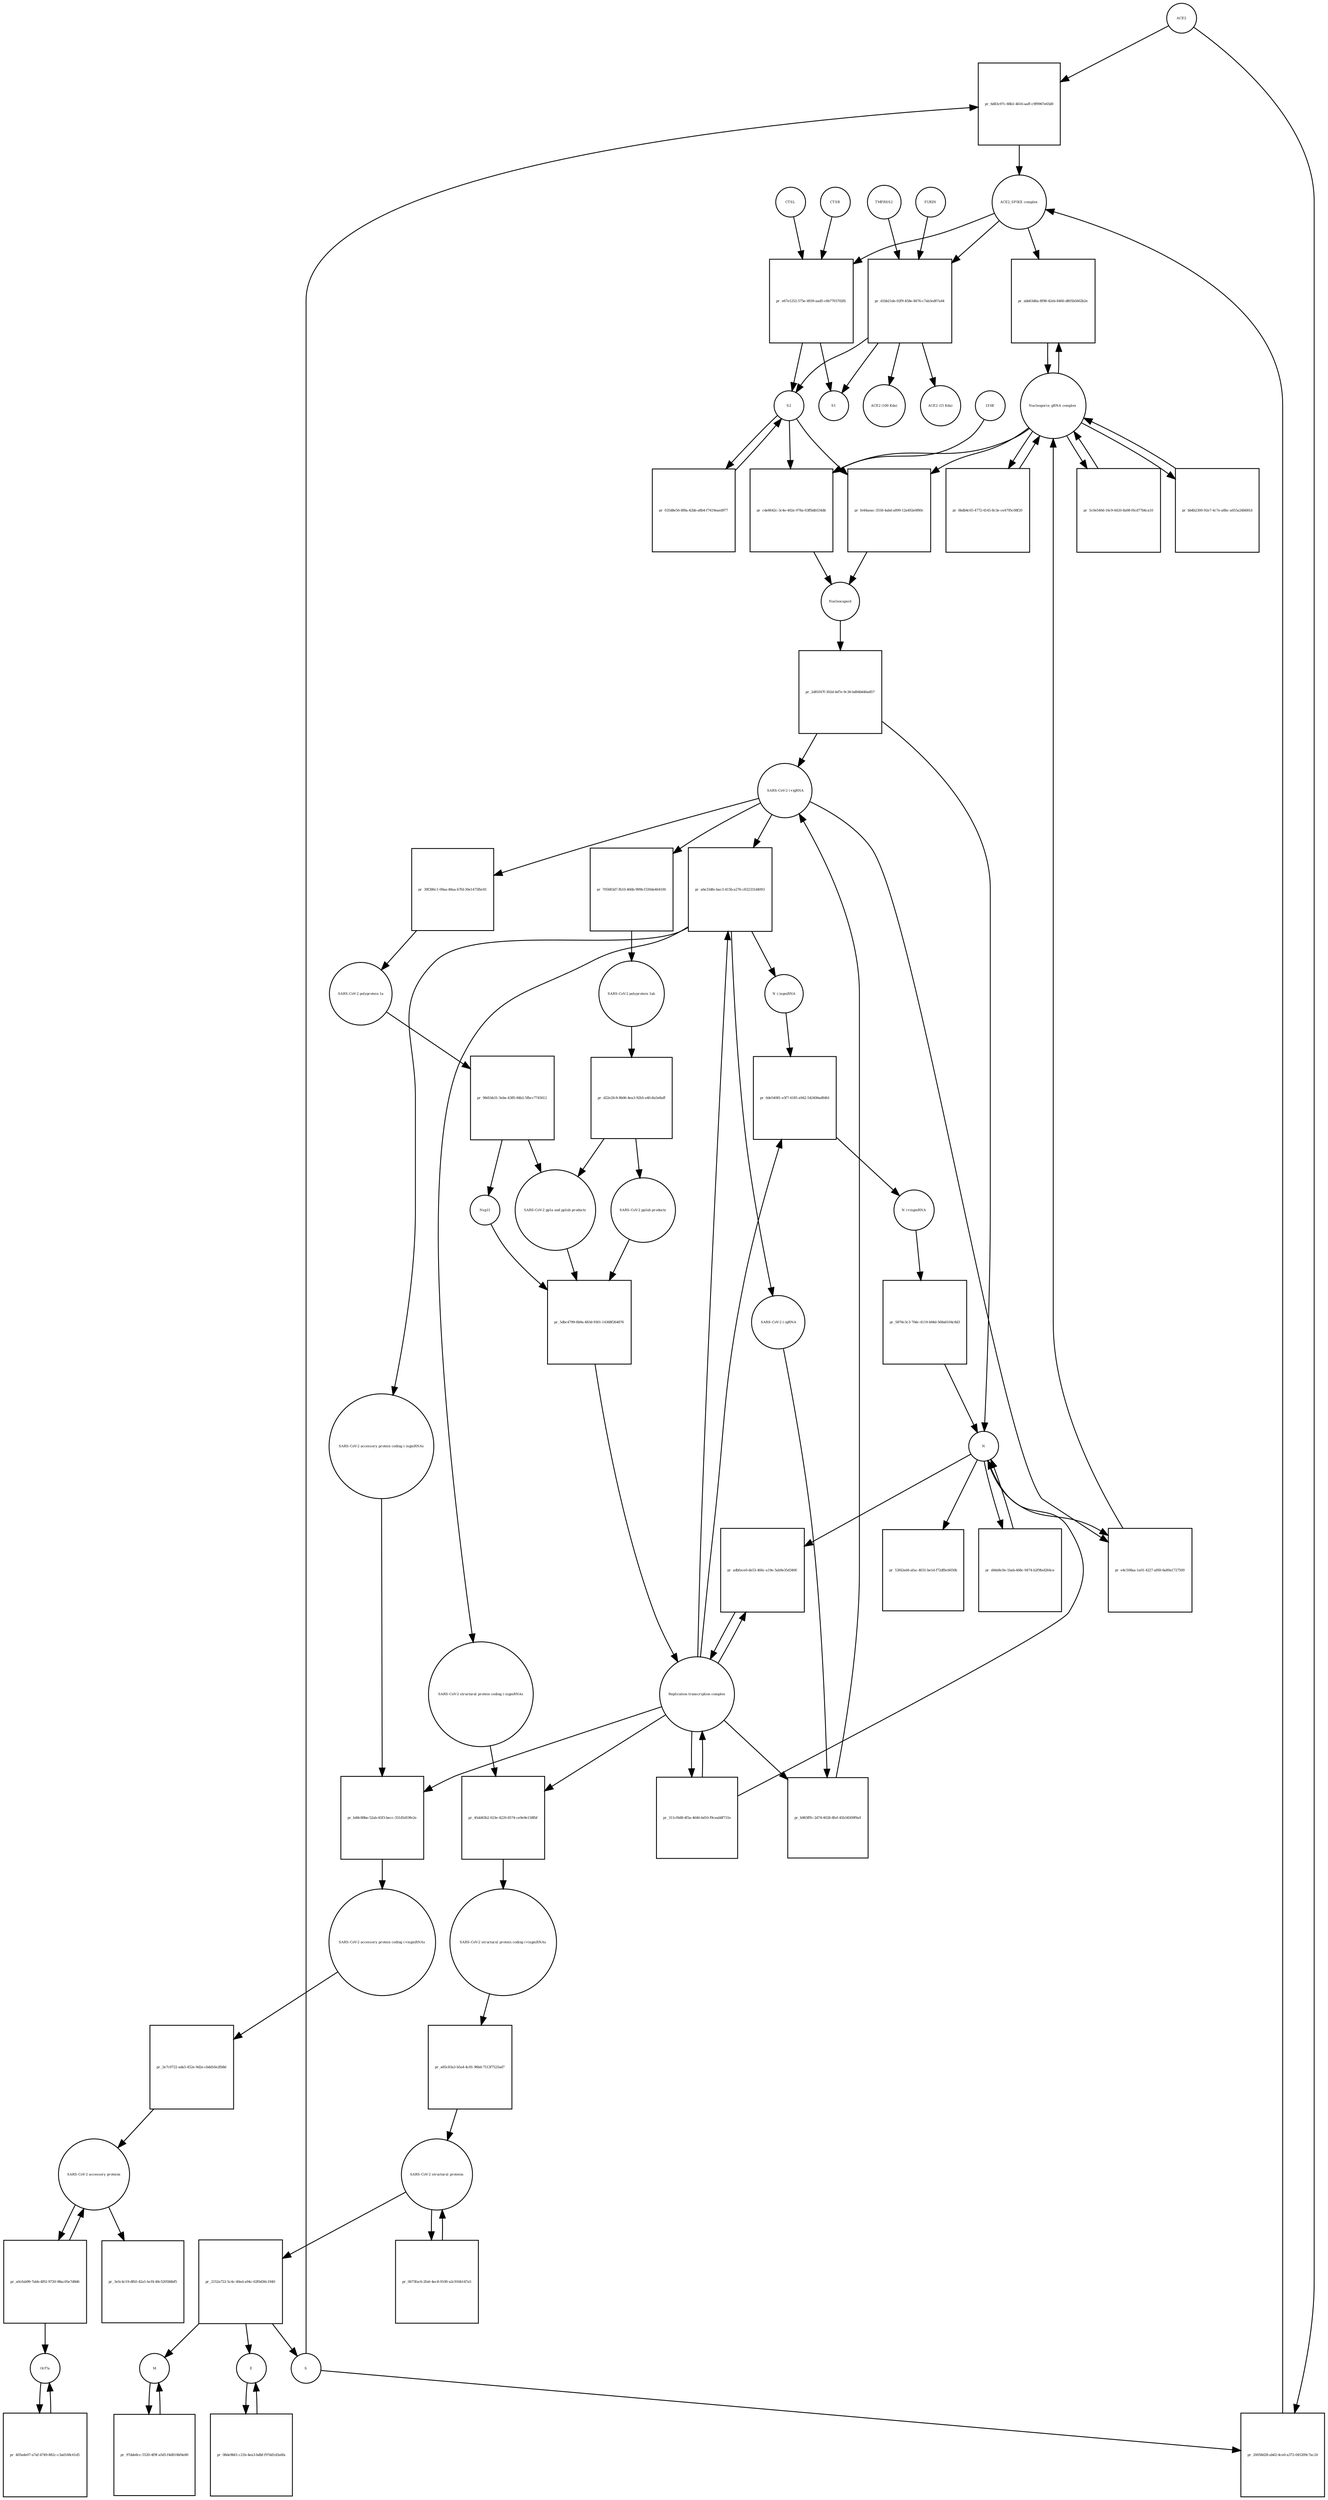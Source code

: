 strict digraph  {
ACE2 [annotation="", bipartite=0, cls=macromolecule, fontsize=4, label=ACE2, shape=circle];
"pr_6d83c97c-88b1-4616-aaff-c9f9967e65d0" [annotation="", bipartite=1, cls=process, fontsize=4, label="pr_6d83c97c-88b1-4616-aaff-c9f9967e65d0", shape=square];
"ACE2_SPIKE complex" [annotation="", bipartite=0, cls=complex, fontsize=4, label="ACE2_SPIKE complex", shape=circle];
S [annotation="", bipartite=0, cls="macromolecule multimer", fontsize=4, label=S, shape=circle];
"Nucleoporin_gRNA complex " [annotation="", bipartite=0, cls=complex, fontsize=4, label="Nucleoporin_gRNA complex ", shape=circle];
"pr_abb63d6a-8f98-42eb-8460-d805b5662b2e" [annotation="", bipartite=1, cls=process, fontsize=4, label="pr_abb63d6a-8f98-42eb-8460-d805b5662b2e", shape=square];
"pr_e67e1252-575e-4939-aad5-c6b7703702fb" [annotation="", bipartite=1, cls=process, fontsize=4, label="pr_e67e1252-575e-4939-aad5-c6b7703702fb", shape=square];
S2 [annotation="", bipartite=0, cls=macromolecule, fontsize=4, label=S2, shape=circle];
CTSB [annotation="", bipartite=0, cls=macromolecule, fontsize=4, label=CTSB, shape=circle];
CTSL [annotation="", bipartite=0, cls=macromolecule, fontsize=4, label=CTSL, shape=circle];
S1 [annotation="", bipartite=0, cls=macromolecule, fontsize=4, label=S1, shape=circle];
"pr_20058d28-ab62-4ce0-a372-045209c7ac24" [annotation="", bipartite=1, cls=process, fontsize=4, label="pr_20058d28-ab62-4ce0-a372-045209c7ac24", shape=square];
"pr_cde8642c-3c4e-402e-978a-63ffbdb534db" [annotation="", bipartite=1, cls=process, fontsize=4, label="pr_cde8642c-3c4e-402e-978a-63ffbdb534db", shape=square];
Nucleocapsid [annotation="", bipartite=0, cls=complex, fontsize=4, label=Nucleocapsid, shape=circle];
LY6E [annotation="", bipartite=0, cls=macromolecule, fontsize=4, label=LY6E, shape=circle];
"pr_fe44aeac-3558-4abd-a899-12a492e0f80c" [annotation="", bipartite=1, cls=process, fontsize=4, label="pr_fe44aeac-3558-4abd-a899-12a492e0f80c", shape=square];
"pr_2d81f47f-302d-4d7e-9c36-bd94b646a857" [annotation="", bipartite=1, cls=process, fontsize=4, label="pr_2d81f47f-302d-4d7e-9c36-bd94b646a857", shape=square];
" SARS-CoV-2 (+)gRNA" [annotation="", bipartite=0, cls="nucleic acid feature", fontsize=4, label=" SARS-CoV-2 (+)gRNA", shape=circle];
N [annotation="", bipartite=0, cls="macromolecule multimer", fontsize=4, label=N, shape=circle];
"SARS-CoV-2 polyprotein 1ab" [annotation="", bipartite=0, cls=macromolecule, fontsize=4, label="SARS-CoV-2 polyprotein 1ab", shape=circle];
"pr_d22e2fc8-8b06-4ea3-92b5-e4fc8a5e8aff" [annotation="", bipartite=1, cls=process, fontsize=4, label="pr_d22e2fc8-8b06-4ea3-92b5-e4fc8a5e8aff", shape=square];
"SARS-CoV-2 pp1ab products" [annotation="", bipartite=0, cls=complex, fontsize=4, label="SARS-CoV-2 pp1ab products", shape=circle];
"SARS-CoV-2 pp1a and pp1ab products" [annotation="", bipartite=0, cls=complex, fontsize=4, label="SARS-CoV-2 pp1a and pp1ab products", shape=circle];
"SARS-CoV-2 polyprotein 1a" [annotation="", bipartite=0, cls=macromolecule, fontsize=4, label="SARS-CoV-2 polyprotein 1a", shape=circle];
"pr_98d1bb31-5ebe-4385-84b2-5fbcc7745612" [annotation="", bipartite=1, cls=process, fontsize=4, label="pr_98d1bb31-5ebe-4385-84b2-5fbcc7745612", shape=square];
Nsp11 [annotation="", bipartite=0, cls=macromolecule, fontsize=4, label=Nsp11, shape=circle];
"pr_5c0e540d-16c9-4420-8a98-f6cd77b4ca10" [annotation="", bipartite=1, cls=process, fontsize=4, label="pr_5c0e540d-16c9-4420-8a98-f6cd77b4ca10", shape=square];
"pr_bb4b2300-92e7-4c7e-a8bc-a655a24b681d" [annotation="", bipartite=1, cls=process, fontsize=4, label="pr_bb4b2300-92e7-4c7e-a8bc-a655a24b681d", shape=square];
"SARS-CoV-2 structural proteins" [annotation="", bipartite=0, cls=complex, fontsize=4, label="SARS-CoV-2 structural proteins", shape=circle];
"pr_2152a722-5c4c-40ed-a94c-62f0d36c1940" [annotation="", bipartite=1, cls=process, fontsize=4, label="pr_2152a722-5c4c-40ed-a94c-62f0d36c1940", shape=square];
M [annotation="", bipartite=0, cls=macromolecule, fontsize=4, label=M, shape=circle];
E [annotation="", bipartite=0, cls=macromolecule, fontsize=4, label=E, shape=circle];
"Replication transcription complex" [annotation="", bipartite=0, cls=complex, fontsize=4, label="Replication transcription complex", shape=circle];
"pr_adbfece0-de53-466c-a19e-5ab9e35d3406" [annotation="", bipartite=1, cls=process, fontsize=4, label="pr_adbfece0-de53-466c-a19e-5ab9e35d3406", shape=square];
"pr_53f42ed4-afac-4031-be1d-f72dfbc6650b" [annotation="", bipartite=1, cls=process, fontsize=4, label="pr_53f42ed4-afac-4031-be1d-f72dfbc6650b", shape=square];
"SARS-CoV-2 accessory proteins" [annotation="", bipartite=0, cls=complex, fontsize=4, label="SARS-CoV-2 accessory proteins", shape=circle];
"pr_3e5c4c19-dfb5-42a1-bcf4-48c520584bf5" [annotation="", bipartite=1, cls=process, fontsize=4, label="pr_3e5c4c19-dfb5-42a1-bcf4-48c520584bf5", shape=square];
"pr_0673fac6-2fa6-4ec8-9100-a2c916b147a5" [annotation="", bipartite=1, cls=process, fontsize=4, label="pr_0673fac6-2fa6-4ec8-9100-a2c916b147a5", shape=square];
"pr_311cf6d8-4f5a-4646-bd10-f9ceab8f731e" [annotation="", bipartite=1, cls=process, fontsize=4, label="pr_311cf6d8-4f5a-4646-bd10-f9ceab8f731e", shape=square];
"pr_d44d4c0e-1bab-468c-9474-b2f9fed264ce" [annotation="", bipartite=1, cls=process, fontsize=4, label="pr_d44d4c0e-1bab-468c-9474-b2f9fed264ce", shape=square];
"pr_5dbc4799-6b9a-483d-9301-14368f264876" [annotation="", bipartite=1, cls=process, fontsize=4, label="pr_5dbc4799-6b9a-483d-9301-14368f264876", shape=square];
"SARS-CoV-2 accessory protein coding (-)sgmRNAs" [annotation="", bipartite=0, cls=complex, fontsize=4, label="SARS-CoV-2 accessory protein coding (-)sgmRNAs", shape=circle];
"pr_b48c88be-52ab-45f3-becc-351d5d19fe2e" [annotation="", bipartite=1, cls=process, fontsize=4, label="pr_b48c88be-52ab-45f3-becc-351d5d19fe2e", shape=square];
"SARS-CoV-2 accessory protein coding (+)sgmRNAs" [annotation="", bipartite=0, cls=complex, fontsize=4, label="SARS-CoV-2 accessory protein coding (+)sgmRNAs", shape=circle];
"SARS-CoV-2 structural protein coding (-)sgmRNAs" [annotation="", bipartite=0, cls=complex, fontsize=4, label="SARS-CoV-2 structural protein coding (-)sgmRNAs", shape=circle];
"pr_45dd43b2-023e-4220-8574-ce9e9e158fbf" [annotation="", bipartite=1, cls=process, fontsize=4, label="pr_45dd43b2-023e-4220-8574-ce9e9e158fbf", shape=square];
"SARS-CoV-2 structural protein coding (+)sgmRNAs" [annotation="", bipartite=0, cls=complex, fontsize=4, label="SARS-CoV-2 structural protein coding (+)sgmRNAs", shape=circle];
"N (-)sgmRNA" [annotation="", bipartite=0, cls="nucleic acid feature", fontsize=4, label="N (-)sgmRNA", shape=circle];
"pr_0de54081-e3f7-4185-a942-542406ad84fd" [annotation="", bipartite=1, cls=process, fontsize=4, label="pr_0de54081-e3f7-4185-a942-542406ad84fd", shape=square];
"N (+)sgmRNA" [annotation="", bipartite=0, cls="nucleic acid feature", fontsize=4, label="N (+)sgmRNA", shape=circle];
"pr_5876c3c3-70dc-4119-b94d-568a6104c8d3" [annotation="", bipartite=1, cls=process, fontsize=4, label="pr_5876c3c3-70dc-4119-b94d-568a6104c8d3", shape=square];
"pr_a6e33dfe-bac3-415b-a276-c832331d4093" [annotation="", bipartite=1, cls=process, fontsize=4, label="pr_a6e33dfe-bac3-415b-a276-c832331d4093", shape=square];
" SARS-CoV-2 (-)gRNA" [annotation="", bipartite=0, cls="nucleic acid feature", fontsize=4, label=" SARS-CoV-2 (-)gRNA", shape=circle];
"pr_39f286c1-09aa-48aa-b7fd-30e1475fbc81" [annotation="", bipartite=1, cls=process, fontsize=4, label="pr_39f286c1-09aa-48aa-b7fd-30e1475fbc81", shape=square];
"pr_705683d7-fb10-466b-999b-f330de464100" [annotation="", bipartite=1, cls=process, fontsize=4, label="pr_705683d7-fb10-466b-999b-f330de464100", shape=square];
"pr_2e7c9722-ada5-452e-9d2e-cbdd16e2fb8d" [annotation="", bipartite=1, cls=process, fontsize=4, label="pr_2e7c9722-ada5-452e-9d2e-cbdd16e2fb8d", shape=square];
"pr_a85c83a3-b5a4-4c81-96bd-7513f7525ad7" [annotation="", bipartite=1, cls=process, fontsize=4, label="pr_a85c83a3-b5a4-4c81-96bd-7513f7525ad7", shape=square];
"pr_b983fffc-2d74-4028-8fef-45b34509f9a9" [annotation="", bipartite=1, cls=process, fontsize=4, label="pr_b983fffc-2d74-4028-8fef-45b34509f9a9", shape=square];
"pr_e4c508aa-1a01-4227-af69-6a89a1727509" [annotation="", bipartite=1, cls=process, fontsize=4, label="pr_e4c508aa-1a01-4227-af69-6a89a1727509", shape=square];
"pr_6bdb4c65-4772-4145-8c3e-ce4795c08f20" [annotation="", bipartite=1, cls=process, fontsize=4, label="pr_6bdb4c65-4772-4145-8c3e-ce4795c08f20", shape=square];
"pr_a0cfab99-7abb-4f02-9720-98ac05e7d8d6" [annotation="", bipartite=1, cls=process, fontsize=4, label="pr_a0cfab99-7abb-4f02-9720-98ac05e7d8d6", shape=square];
Orf7a [annotation="", bipartite=0, cls=macromolecule, fontsize=4, label=Orf7a, shape=circle];
"pr_d1bb21de-02f9-458e-8476-c7ab3ed07a44" [annotation="", bipartite=1, cls=process, fontsize=4, label="pr_d1bb21de-02f9-458e-8476-c7ab3ed07a44", shape=square];
FURIN [annotation="", bipartite=0, cls=macromolecule, fontsize=4, label=FURIN, shape=circle];
TMPRSS2 [annotation="", bipartite=0, cls=macromolecule, fontsize=4, label=TMPRSS2, shape=circle];
"ACE2 (100 Kda)" [annotation="", bipartite=0, cls=macromolecule, fontsize=4, label="ACE2 (100 Kda)", shape=circle];
"ACE2 (15 Kda)" [annotation="", bipartite=0, cls=macromolecule, fontsize=4, label="ACE2 (15 Kda)", shape=circle];
"pr_035d8e56-8f8a-42bb-a8b4-f7419eaed977" [annotation="", bipartite=1, cls=process, fontsize=4, label="pr_035d8e56-8f8a-42bb-a8b4-f7419eaed977", shape=square];
"pr_08de9b61-c21b-4ea3-bdbf-f97dd1d3a6fa" [annotation="", bipartite=1, cls=process, fontsize=4, label="pr_08de9b61-c21b-4ea3-bdbf-f97dd1d3a6fa", shape=square];
"pr_97dde8cc-5520-4f9f-a5d5-f4d810bf4e80" [annotation="", bipartite=1, cls=process, fontsize=4, label="pr_97dde8cc-5520-4f9f-a5d5-f4d810bf4e80", shape=square];
"pr_405ede07-a7af-4749-882c-c3ad168c61d5" [annotation="", bipartite=1, cls=process, fontsize=4, label="pr_405ede07-a7af-4749-882c-c3ad168c61d5", shape=square];
ACE2 -> "pr_6d83c97c-88b1-4616-aaff-c9f9967e65d0"  [annotation="", interaction_type=consumption];
ACE2 -> "pr_20058d28-ab62-4ce0-a372-045209c7ac24"  [annotation="", interaction_type=consumption];
"pr_6d83c97c-88b1-4616-aaff-c9f9967e65d0" -> "ACE2_SPIKE complex"  [annotation="", interaction_type=production];
"ACE2_SPIKE complex" -> "pr_abb63d6a-8f98-42eb-8460-d805b5662b2e"  [annotation="urn_miriam_pubmed_32142651|urn_miriam_pubmed_32094589", interaction_type=stimulation];
"ACE2_SPIKE complex" -> "pr_e67e1252-575e-4939-aad5-c6b7703702fb"  [annotation="", interaction_type=consumption];
"ACE2_SPIKE complex" -> "pr_d1bb21de-02f9-458e-8476-c7ab3ed07a44"  [annotation="", interaction_type=consumption];
S -> "pr_6d83c97c-88b1-4616-aaff-c9f9967e65d0"  [annotation="", interaction_type=consumption];
S -> "pr_20058d28-ab62-4ce0-a372-045209c7ac24"  [annotation="", interaction_type=consumption];
"Nucleoporin_gRNA complex " -> "pr_abb63d6a-8f98-42eb-8460-d805b5662b2e"  [annotation="", interaction_type=consumption];
"Nucleoporin_gRNA complex " -> "pr_cde8642c-3c4e-402e-978a-63ffbdb534db"  [annotation="", interaction_type=consumption];
"Nucleoporin_gRNA complex " -> "pr_fe44aeac-3558-4abd-a899-12a492e0f80c"  [annotation="", interaction_type=consumption];
"Nucleoporin_gRNA complex " -> "pr_5c0e540d-16c9-4420-8a98-f6cd77b4ca10"  [annotation="", interaction_type=consumption];
"Nucleoporin_gRNA complex " -> "pr_bb4b2300-92e7-4c7e-a8bc-a655a24b681d"  [annotation="", interaction_type=consumption];
"Nucleoporin_gRNA complex " -> "pr_6bdb4c65-4772-4145-8c3e-ce4795c08f20"  [annotation="", interaction_type=consumption];
"pr_abb63d6a-8f98-42eb-8460-d805b5662b2e" -> "Nucleoporin_gRNA complex "  [annotation="", interaction_type=production];
"pr_e67e1252-575e-4939-aad5-c6b7703702fb" -> S2  [annotation="", interaction_type=production];
"pr_e67e1252-575e-4939-aad5-c6b7703702fb" -> S1  [annotation="", interaction_type=production];
S2 -> "pr_cde8642c-3c4e-402e-978a-63ffbdb534db"  [annotation="urn_miriam_doi_10.1101%2F2020.03.05.979260|urn_miriam_doi_10.1101%2F2020.04.02.021469", interaction_type=stimulation];
S2 -> "pr_fe44aeac-3558-4abd-a899-12a492e0f80c"  [annotation="", interaction_type=stimulation];
S2 -> "pr_035d8e56-8f8a-42bb-a8b4-f7419eaed977"  [annotation="", interaction_type=consumption];
CTSB -> "pr_e67e1252-575e-4939-aad5-c6b7703702fb"  [annotation=urn_miriam_pubmed_32142651, interaction_type=catalysis];
CTSL -> "pr_e67e1252-575e-4939-aad5-c6b7703702fb"  [annotation=urn_miriam_pubmed_32142651, interaction_type=catalysis];
"pr_20058d28-ab62-4ce0-a372-045209c7ac24" -> "ACE2_SPIKE complex"  [annotation="", interaction_type=production];
"pr_cde8642c-3c4e-402e-978a-63ffbdb534db" -> Nucleocapsid  [annotation="", interaction_type=production];
Nucleocapsid -> "pr_2d81f47f-302d-4d7e-9c36-bd94b646a857"  [annotation="", interaction_type=consumption];
LY6E -> "pr_cde8642c-3c4e-402e-978a-63ffbdb534db"  [annotation="urn_miriam_doi_10.1101%2F2020.03.05.979260|urn_miriam_doi_10.1101%2F2020.04.02.021469", interaction_type=inhibition];
"pr_fe44aeac-3558-4abd-a899-12a492e0f80c" -> Nucleocapsid  [annotation="", interaction_type=production];
"pr_2d81f47f-302d-4d7e-9c36-bd94b646a857" -> " SARS-CoV-2 (+)gRNA"  [annotation="", interaction_type=production];
"pr_2d81f47f-302d-4d7e-9c36-bd94b646a857" -> N  [annotation="", interaction_type=production];
" SARS-CoV-2 (+)gRNA" -> "pr_a6e33dfe-bac3-415b-a276-c832331d4093"  [annotation="", interaction_type=consumption];
" SARS-CoV-2 (+)gRNA" -> "pr_39f286c1-09aa-48aa-b7fd-30e1475fbc81"  [annotation="", interaction_type=consumption];
" SARS-CoV-2 (+)gRNA" -> "pr_705683d7-fb10-466b-999b-f330de464100"  [annotation="", interaction_type=consumption];
" SARS-CoV-2 (+)gRNA" -> "pr_e4c508aa-1a01-4227-af69-6a89a1727509"  [annotation="", interaction_type=consumption];
N -> "pr_adbfece0-de53-466c-a19e-5ab9e35d3406"  [annotation="", interaction_type=consumption];
N -> "pr_53f42ed4-afac-4031-be1d-f72dfbc6650b"  [annotation="", interaction_type=consumption];
N -> "pr_d44d4c0e-1bab-468c-9474-b2f9fed264ce"  [annotation="", interaction_type=consumption];
N -> "pr_e4c508aa-1a01-4227-af69-6a89a1727509"  [annotation="", interaction_type=consumption];
"SARS-CoV-2 polyprotein 1ab" -> "pr_d22e2fc8-8b06-4ea3-92b5-e4fc8a5e8aff"  [annotation=urn_miriam_pubmed_31226023, interaction_type=catalysis];
"pr_d22e2fc8-8b06-4ea3-92b5-e4fc8a5e8aff" -> "SARS-CoV-2 pp1ab products"  [annotation="", interaction_type=production];
"pr_d22e2fc8-8b06-4ea3-92b5-e4fc8a5e8aff" -> "SARS-CoV-2 pp1a and pp1ab products"  [annotation="", interaction_type=production];
"SARS-CoV-2 pp1ab products" -> "pr_5dbc4799-6b9a-483d-9301-14368f264876"  [annotation="", interaction_type=consumption];
"SARS-CoV-2 pp1a and pp1ab products" -> "pr_5dbc4799-6b9a-483d-9301-14368f264876"  [annotation="", interaction_type=consumption];
"SARS-CoV-2 polyprotein 1a" -> "pr_98d1bb31-5ebe-4385-84b2-5fbcc7745612"  [annotation=urn_miriam_pubmed_31226023, interaction_type=catalysis];
"pr_98d1bb31-5ebe-4385-84b2-5fbcc7745612" -> Nsp11  [annotation="", interaction_type=production];
"pr_98d1bb31-5ebe-4385-84b2-5fbcc7745612" -> "SARS-CoV-2 pp1a and pp1ab products"  [annotation="", interaction_type=production];
Nsp11 -> "pr_5dbc4799-6b9a-483d-9301-14368f264876"  [annotation="", interaction_type=consumption];
"pr_5c0e540d-16c9-4420-8a98-f6cd77b4ca10" -> "Nucleoporin_gRNA complex "  [annotation="", interaction_type=production];
"pr_bb4b2300-92e7-4c7e-a8bc-a655a24b681d" -> "Nucleoporin_gRNA complex "  [annotation="", interaction_type=production];
"SARS-CoV-2 structural proteins" -> "pr_2152a722-5c4c-40ed-a94c-62f0d36c1940"  [annotation="", interaction_type=consumption];
"SARS-CoV-2 structural proteins" -> "pr_0673fac6-2fa6-4ec8-9100-a2c916b147a5"  [annotation="", interaction_type=consumption];
"pr_2152a722-5c4c-40ed-a94c-62f0d36c1940" -> M  [annotation="", interaction_type=production];
"pr_2152a722-5c4c-40ed-a94c-62f0d36c1940" -> E  [annotation="", interaction_type=production];
"pr_2152a722-5c4c-40ed-a94c-62f0d36c1940" -> S  [annotation="", interaction_type=production];
M -> "pr_97dde8cc-5520-4f9f-a5d5-f4d810bf4e80"  [annotation="", interaction_type=consumption];
E -> "pr_08de9b61-c21b-4ea3-bdbf-f97dd1d3a6fa"  [annotation="", interaction_type=consumption];
"Replication transcription complex" -> "pr_adbfece0-de53-466c-a19e-5ab9e35d3406"  [annotation="", interaction_type=consumption];
"Replication transcription complex" -> "pr_311cf6d8-4f5a-4646-bd10-f9ceab8f731e"  [annotation="", interaction_type=consumption];
"Replication transcription complex" -> "pr_b48c88be-52ab-45f3-becc-351d5d19fe2e"  [annotation="", interaction_type="necessary stimulation"];
"Replication transcription complex" -> "pr_45dd43b2-023e-4220-8574-ce9e9e158fbf"  [annotation="", interaction_type="necessary stimulation"];
"Replication transcription complex" -> "pr_0de54081-e3f7-4185-a942-542406ad84fd"  [annotation="", interaction_type="necessary stimulation"];
"Replication transcription complex" -> "pr_a6e33dfe-bac3-415b-a276-c832331d4093"  [annotation="", interaction_type="necessary stimulation"];
"Replication transcription complex" -> "pr_b983fffc-2d74-4028-8fef-45b34509f9a9"  [annotation="", interaction_type="necessary stimulation"];
"pr_adbfece0-de53-466c-a19e-5ab9e35d3406" -> "Replication transcription complex"  [annotation="", interaction_type=production];
"SARS-CoV-2 accessory proteins" -> "pr_3e5c4c19-dfb5-42a1-bcf4-48c520584bf5"  [annotation="", interaction_type=consumption];
"SARS-CoV-2 accessory proteins" -> "pr_a0cfab99-7abb-4f02-9720-98ac05e7d8d6"  [annotation="", interaction_type=consumption];
"pr_0673fac6-2fa6-4ec8-9100-a2c916b147a5" -> "SARS-CoV-2 structural proteins"  [annotation="", interaction_type=production];
"pr_311cf6d8-4f5a-4646-bd10-f9ceab8f731e" -> "Replication transcription complex"  [annotation="", interaction_type=production];
"pr_311cf6d8-4f5a-4646-bd10-f9ceab8f731e" -> N  [annotation="", interaction_type=production];
"pr_d44d4c0e-1bab-468c-9474-b2f9fed264ce" -> N  [annotation="", interaction_type=production];
"pr_5dbc4799-6b9a-483d-9301-14368f264876" -> "Replication transcription complex"  [annotation="", interaction_type=production];
"SARS-CoV-2 accessory protein coding (-)sgmRNAs" -> "pr_b48c88be-52ab-45f3-becc-351d5d19fe2e"  [annotation="", interaction_type=consumption];
"pr_b48c88be-52ab-45f3-becc-351d5d19fe2e" -> "SARS-CoV-2 accessory protein coding (+)sgmRNAs"  [annotation="", interaction_type=production];
"SARS-CoV-2 accessory protein coding (+)sgmRNAs" -> "pr_2e7c9722-ada5-452e-9d2e-cbdd16e2fb8d"  [annotation="", interaction_type=consumption];
"SARS-CoV-2 structural protein coding (-)sgmRNAs" -> "pr_45dd43b2-023e-4220-8574-ce9e9e158fbf"  [annotation="", interaction_type=consumption];
"pr_45dd43b2-023e-4220-8574-ce9e9e158fbf" -> "SARS-CoV-2 structural protein coding (+)sgmRNAs"  [annotation="", interaction_type=production];
"SARS-CoV-2 structural protein coding (+)sgmRNAs" -> "pr_a85c83a3-b5a4-4c81-96bd-7513f7525ad7"  [annotation="", interaction_type=consumption];
"N (-)sgmRNA" -> "pr_0de54081-e3f7-4185-a942-542406ad84fd"  [annotation="", interaction_type=consumption];
"pr_0de54081-e3f7-4185-a942-542406ad84fd" -> "N (+)sgmRNA"  [annotation="", interaction_type=production];
"N (+)sgmRNA" -> "pr_5876c3c3-70dc-4119-b94d-568a6104c8d3"  [annotation="", interaction_type=consumption];
"pr_5876c3c3-70dc-4119-b94d-568a6104c8d3" -> N  [annotation="", interaction_type=production];
"pr_a6e33dfe-bac3-415b-a276-c832331d4093" -> " SARS-CoV-2 (-)gRNA"  [annotation="", interaction_type=production];
"pr_a6e33dfe-bac3-415b-a276-c832331d4093" -> "SARS-CoV-2 accessory protein coding (-)sgmRNAs"  [annotation="", interaction_type=production];
"pr_a6e33dfe-bac3-415b-a276-c832331d4093" -> "SARS-CoV-2 structural protein coding (-)sgmRNAs"  [annotation="", interaction_type=production];
"pr_a6e33dfe-bac3-415b-a276-c832331d4093" -> "N (-)sgmRNA"  [annotation="", interaction_type=production];
" SARS-CoV-2 (-)gRNA" -> "pr_b983fffc-2d74-4028-8fef-45b34509f9a9"  [annotation="", interaction_type=consumption];
"pr_39f286c1-09aa-48aa-b7fd-30e1475fbc81" -> "SARS-CoV-2 polyprotein 1a"  [annotation="", interaction_type=production];
"pr_705683d7-fb10-466b-999b-f330de464100" -> "SARS-CoV-2 polyprotein 1ab"  [annotation="", interaction_type=production];
"pr_2e7c9722-ada5-452e-9d2e-cbdd16e2fb8d" -> "SARS-CoV-2 accessory proteins"  [annotation="", interaction_type=production];
"pr_a85c83a3-b5a4-4c81-96bd-7513f7525ad7" -> "SARS-CoV-2 structural proteins"  [annotation="", interaction_type=production];
"pr_b983fffc-2d74-4028-8fef-45b34509f9a9" -> " SARS-CoV-2 (+)gRNA"  [annotation="", interaction_type=production];
"pr_e4c508aa-1a01-4227-af69-6a89a1727509" -> "Nucleoporin_gRNA complex "  [annotation="", interaction_type=production];
"pr_6bdb4c65-4772-4145-8c3e-ce4795c08f20" -> "Nucleoporin_gRNA complex "  [annotation="", interaction_type=production];
"pr_a0cfab99-7abb-4f02-9720-98ac05e7d8d6" -> "SARS-CoV-2 accessory proteins"  [annotation="", interaction_type=production];
"pr_a0cfab99-7abb-4f02-9720-98ac05e7d8d6" -> Orf7a  [annotation="", interaction_type=production];
Orf7a -> "pr_405ede07-a7af-4749-882c-c3ad168c61d5"  [annotation="", interaction_type=consumption];
"pr_d1bb21de-02f9-458e-8476-c7ab3ed07a44" -> S2  [annotation="", interaction_type=production];
"pr_d1bb21de-02f9-458e-8476-c7ab3ed07a44" -> "ACE2 (100 Kda)"  [annotation="", interaction_type=production];
"pr_d1bb21de-02f9-458e-8476-c7ab3ed07a44" -> S1  [annotation="", interaction_type=production];
"pr_d1bb21de-02f9-458e-8476-c7ab3ed07a44" -> "ACE2 (15 Kda)"  [annotation="", interaction_type=production];
FURIN -> "pr_d1bb21de-02f9-458e-8476-c7ab3ed07a44"  [annotation="", interaction_type=catalysis];
TMPRSS2 -> "pr_d1bb21de-02f9-458e-8476-c7ab3ed07a44"  [annotation="", interaction_type=catalysis];
"pr_035d8e56-8f8a-42bb-a8b4-f7419eaed977" -> S2  [annotation="", interaction_type=production];
"pr_08de9b61-c21b-4ea3-bdbf-f97dd1d3a6fa" -> E  [annotation="", interaction_type=production];
"pr_97dde8cc-5520-4f9f-a5d5-f4d810bf4e80" -> M  [annotation="", interaction_type=production];
"pr_405ede07-a7af-4749-882c-c3ad168c61d5" -> Orf7a  [annotation="", interaction_type=production];
}
